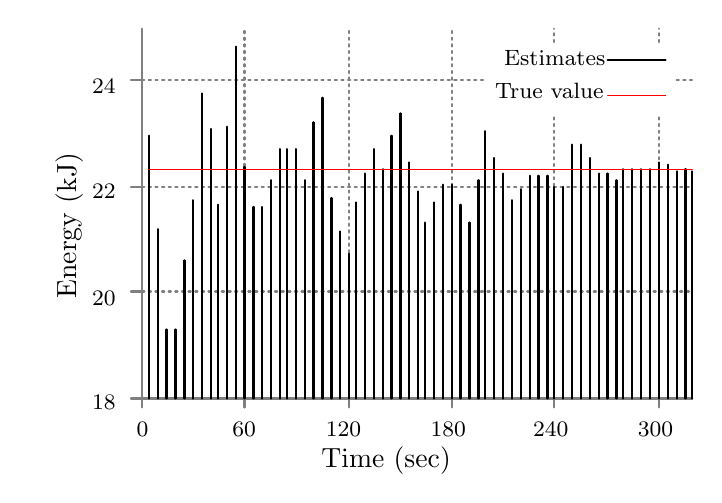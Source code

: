 
\definecolor{c808080}{RGB}{128,128,128}
\definecolor{cff0000}{RGB}{255,0,0}


\def \globalscale {1.0}
\begin{tikzpicture}[y=0.80pt, x=0.80pt, yscale=-\globalscale, xscale=\globalscale, inner sep=0pt, outer sep=0pt]
\begin{scope}[draw=black,line join=bevel,line cap=rect,even odd rule,line width=0.800pt]
  \begin{scope}[cm={{1.0,0.0,0.0,1.0,(0.0,0.0)}},draw=black,line join=bevel,line cap=rect,line width=0.800pt]
  \end{scope}
  \begin{scope}[cm={{1.006,0.0,0.0,1.006,(0.0,0.0)}},draw=black,line join=bevel,line cap=rect,line width=0.800pt]
  \end{scope}
  \begin{scope}[cm={{1.006,0.0,0.0,1.006,(0.0,0.0)}},draw=c808080,dash pattern=on 0.80pt off 1.60pt,line join=round,line cap=round,line width=0.800pt]
    \path[draw] (51.5,181.5) -- (298.5,181.5);



  \end{scope}
  \begin{scope}[cm={{1.006,0.0,0.0,1.006,(0.0,0.0)}},draw=c808080,line join=round,line cap=round,line width=0.800pt]
    \path[draw] (51.5,181.5) -- (46.5,181.5);



  \end{scope}
  \begin{scope}[cm={{1.006,0.0,0.0,1.006,(0.0,0.0)}},draw=black,line join=bevel,line cap=rect,line width=0.800pt]
  \end{scope}
  \begin{scope}[cm={{1.006,0.0,0.0,1.006,(29.181,187.666)}},draw=black,line join=bevel,line cap=rect,line width=0.800pt]
  \end{scope}
  \begin{scope}[cm={{1.006,0.0,0.0,1.006,(29.181,187.666)}},draw=black,line join=bevel,line cap=rect,line width=0.800pt]
  \end{scope}
  \begin{scope}[cm={{1.006,0.0,0.0,1.006,(29.181,187.666)}},draw=black,line join=bevel,line cap=rect,line width=0.800pt]
  \end{scope}
  \begin{scope}[cm={{1.006,0.0,0.0,1.006,(29.181,187.666)}},draw=black,line join=bevel,line cap=rect,line width=0.800pt]
  \end{scope}
  \begin{scope}[cm={{1.006,0.0,0.0,1.006,(29.181,187.666)}},draw=black,line join=bevel,line cap=rect,line width=0.800pt]
  \end{scope}
  \begin{scope}[cm={{1.006,0.0,0.0,1.006,(29.181,187.666)}},draw=c808080,line join=bevel,line cap=rect,line width=0.800pt]
    \path[fill=c808080] (0.0,0.0) node[above right] () {\footnotesize 18};



  \end{scope}
  \begin{scope}[cm={{1.006,0.0,0.0,1.006,(29.181,187.666)}},draw=black,line join=bevel,line cap=rect,line width=0.800pt]
  \end{scope}
  \begin{scope}[cm={{1.006,0.0,0.0,1.006,(0.0,0.0)}},draw=black,line join=bevel,line cap=rect,line width=0.800pt]
  \end{scope}
  \begin{scope}[cm={{1.006,0.0,0.0,1.006,(0.0,0.0)}},draw=c808080,dash pattern=on 0.80pt off 1.60pt,line join=round,line cap=round,line width=0.800pt]
    \path[draw] (51.5,133.5) -- (298.5,133.5);



  \end{scope}
  \begin{scope}[cm={{1.006,0.0,0.0,1.006,(0.0,0.0)}},draw=c808080,line join=round,line cap=round,line width=0.800pt]
    \path[draw] (51.5,133.5) -- (46.5,133.5);



  \end{scope}
  \begin{scope}[cm={{1.006,0.0,0.0,1.006,(0.0,0.0)}},draw=black,line join=bevel,line cap=rect,line width=0.800pt]
  \end{scope}
  \begin{scope}[cm={{1.006,0.0,0.0,1.006,(29.181,140.372)}},draw=black,line join=bevel,line cap=rect,line width=0.800pt]
  \end{scope}
  \begin{scope}[cm={{1.006,0.0,0.0,1.006,(29.181,140.372)}},draw=black,line join=bevel,line cap=rect,line width=0.800pt]
  \end{scope}
  \begin{scope}[cm={{1.006,0.0,0.0,1.006,(29.181,140.372)}},draw=black,line join=bevel,line cap=rect,line width=0.800pt]
  \end{scope}
  \begin{scope}[cm={{1.006,0.0,0.0,1.006,(29.181,140.372)}},draw=black,line join=bevel,line cap=rect,line width=0.800pt]
  \end{scope}
  \begin{scope}[cm={{1.006,0.0,0.0,1.006,(29.181,140.372)}},draw=black,line join=bevel,line cap=rect,line width=0.800pt]
  \end{scope}
  \begin{scope}[cm={{1.006,0.0,0.0,1.006,(29.181,140.372)}},draw=c808080,line join=bevel,line cap=rect,line width=0.800pt]
    \path[fill=c808080] (0.0,0.0) node[above right] () {\footnotesize 20};



  \end{scope}
  \begin{scope}[cm={{1.006,0.0,0.0,1.006,(29.181,140.372)}},draw=black,line join=bevel,line cap=rect,line width=0.800pt]
  \end{scope}
  \begin{scope}[cm={{1.006,0.0,0.0,1.006,(0.0,0.0)}},draw=black,line join=bevel,line cap=rect,line width=0.800pt]
  \end{scope}
  \begin{scope}[cm={{1.006,0.0,0.0,1.006,(0.0,0.0)}},draw=c808080,dash pattern=on 0.80pt off 1.60pt,line join=round,line cap=round,line width=0.800pt]
    \path[draw] (51.5,86.5) -- (298.5,86.5);



  \end{scope}
  \begin{scope}[cm={{1.006,0.0,0.0,1.006,(0.0,0.0)}},draw=c808080,line join=round,line cap=round,line width=0.800pt]
    \path[draw] (51.5,86.5) -- (46.5,86.5);



  \end{scope}
  \begin{scope}[cm={{1.006,0.0,0.0,1.006,(0.0,0.0)}},draw=black,line join=bevel,line cap=rect,line width=0.800pt]
  \end{scope}
  \begin{scope}[cm={{1.006,0.0,0.0,1.006,(29.181,92.072)}},draw=black,line join=bevel,line cap=rect,line width=0.800pt]
  \end{scope}
  \begin{scope}[cm={{1.006,0.0,0.0,1.006,(29.181,92.072)}},draw=black,line join=bevel,line cap=rect,line width=0.800pt]
  \end{scope}
  \begin{scope}[cm={{1.006,0.0,0.0,1.006,(29.181,92.072)}},draw=black,line join=bevel,line cap=rect,line width=0.800pt]
  \end{scope}
  \begin{scope}[cm={{1.006,0.0,0.0,1.006,(29.181,92.072)}},draw=black,line join=bevel,line cap=rect,line width=0.800pt]
  \end{scope}
  \begin{scope}[cm={{1.006,0.0,0.0,1.006,(29.181,92.072)}},draw=black,line join=bevel,line cap=rect,line width=0.800pt]
  \end{scope}
  \begin{scope}[cm={{1.006,0.0,0.0,1.006,(29.181,92.072)}},draw=c808080,line join=bevel,line cap=rect,line width=0.800pt]
    \path[fill=c808080] (0.0,0.0) node[above right] () {\footnotesize 22};



  \end{scope}
  \begin{scope}[cm={{1.006,0.0,0.0,1.006,(29.181,92.072)}},draw=black,line join=bevel,line cap=rect,line width=0.800pt]
  \end{scope}
  \begin{scope}[cm={{1.006,0.0,0.0,1.006,(0.0,0.0)}},draw=black,line join=bevel,line cap=rect,line width=0.800pt]
  \end{scope}
  \begin{scope}[cm={{1.006,0.0,0.0,1.006,(0.0,0.0)}},draw=c808080,dash pattern=on 0.80pt off 1.60pt,line join=round,line cap=round,line width=0.800pt]
    \path[draw] (51.5,38.5) -- (205.5,38.5);



    \path[draw] (291.5,38.5) -- (298.5,38.5);



  \end{scope}
  \begin{scope}[cm={{1.006,0.0,0.0,1.006,(0.0,0.0)}},draw=c808080,line join=round,line cap=round,line width=0.800pt]
    \path[draw] (51.5,38.5) -- (46.5,38.5);



  \end{scope}
  \begin{scope}[cm={{1.006,0.0,0.0,1.006,(0.0,0.0)}},draw=black,line join=bevel,line cap=rect,line width=0.800pt]
  \end{scope}
  \begin{scope}[cm={{1.006,0.0,0.0,1.006,(29.181,44.778)}},draw=black,line join=bevel,line cap=rect,line width=0.800pt]
  \end{scope}
  \begin{scope}[cm={{1.006,0.0,0.0,1.006,(29.181,44.778)}},draw=black,line join=bevel,line cap=rect,line width=0.800pt]
  \end{scope}
  \begin{scope}[cm={{1.006,0.0,0.0,1.006,(29.181,44.778)}},draw=black,line join=bevel,line cap=rect,line width=0.800pt]
  \end{scope}
  \begin{scope}[cm={{1.006,0.0,0.0,1.006,(29.181,44.778)}},draw=black,line join=bevel,line cap=rect,line width=0.800pt]
  \end{scope}
  \begin{scope}[cm={{1.006,0.0,0.0,1.006,(29.181,44.778)}},draw=black,line join=bevel,line cap=rect,line width=0.800pt]
  \end{scope}
  \begin{scope}[cm={{1.006,0.0,0.0,1.006,(29.181,44.778)}},draw=c808080,line join=bevel,line cap=rect,line width=0.800pt]
    \path[fill=c808080] (0.0,0.0) node[above right] () {\footnotesize 24};



  \end{scope}
  \begin{scope}[cm={{1.006,0.0,0.0,1.006,(29.181,44.778)}},draw=black,line join=bevel,line cap=rect,line width=0.800pt]
  \end{scope}
  \begin{scope}[cm={{1.006,0.0,0.0,1.006,(0.0,0.0)}},draw=black,line join=bevel,line cap=rect,line width=0.800pt]
  \end{scope}
  \begin{scope}[cm={{1.006,0.0,0.0,1.006,(0.0,0.0)}},draw=c808080,dash pattern=on 0.80pt off 1.60pt,line join=round,line cap=round,line width=0.800pt]
    \path[draw] (51.5,181.5) -- (51.5,15.5);



  \end{scope}
  \begin{scope}[cm={{1.006,0.0,0.0,1.006,(0.0,0.0)}},draw=c808080,line join=round,line cap=round,line width=0.800pt]
    \path[draw] (51.5,181.5) -- (51.5,185.5);



  \end{scope}
  \begin{scope}[cm={{1.006,0.0,0.0,1.006,(0.0,0.0)}},draw=black,line join=bevel,line cap=rect,line width=0.800pt]
  \end{scope}
  \begin{scope}[cm={{1.006,0.0,0.0,1.006,(49.306,199.741)}},draw=black,line join=bevel,line cap=rect,line width=0.800pt]
  \end{scope}
  \begin{scope}[cm={{1.006,0.0,0.0,1.006,(49.306,199.741)}},draw=black,line join=bevel,line cap=rect,line width=0.800pt]
  \end{scope}
  \begin{scope}[cm={{1.006,0.0,0.0,1.006,(49.306,199.741)}},draw=black,line join=bevel,line cap=rect,line width=0.800pt]
  \end{scope}
  \begin{scope}[cm={{1.006,0.0,0.0,1.006,(49.306,199.741)}},draw=black,line join=bevel,line cap=rect,line width=0.800pt]
  \end{scope}
  \begin{scope}[cm={{1.006,0.0,0.0,1.006,(49.306,199.741)}},draw=black,line join=bevel,line cap=rect,line width=0.800pt]
  \end{scope}
  \begin{scope}[cm={{1.006,0.0,0.0,1.006,(49.306,199.741)}},draw=c808080,line join=bevel,line cap=rect,line width=0.800pt]
    \path[fill=c808080] (0.0,0.0) node[above right] () {\footnotesize 0};



  \end{scope}
  \begin{scope}[cm={{1.006,0.0,0.0,1.006,(49.306,199.741)}},draw=black,line join=bevel,line cap=rect,line width=0.800pt]
  \end{scope}
  \begin{scope}[cm={{1.006,0.0,0.0,1.006,(0.0,0.0)}},draw=black,line join=bevel,line cap=rect,line width=0.800pt]
  \end{scope}
  \begin{scope}[cm={{1.006,0.0,0.0,1.006,(0.0,0.0)}},draw=c808080,dash pattern=on 0.80pt off 1.60pt,line join=round,line cap=round,line width=0.800pt]
    \path[draw] (97.5,181.5) -- (97.5,15.5);



  \end{scope}
  \begin{scope}[cm={{1.006,0.0,0.0,1.006,(0.0,0.0)}},draw=c808080,line join=round,line cap=round,line width=0.800pt]
    \path[draw] (97.5,181.5) -- (97.5,185.5);



  \end{scope}
  \begin{scope}[cm={{1.006,0.0,0.0,1.006,(0.0,0.0)}},draw=black,line join=bevel,line cap=rect,line width=0.800pt]
  \end{scope}
  \begin{scope}[cm={{1.006,0.0,0.0,1.006,(92.575,199.741)}},draw=black,line join=bevel,line cap=rect,line width=0.800pt]
  \end{scope}
  \begin{scope}[cm={{1.006,0.0,0.0,1.006,(92.575,199.741)}},draw=black,line join=bevel,line cap=rect,line width=0.800pt]
  \end{scope}
  \begin{scope}[cm={{1.006,0.0,0.0,1.006,(92.575,199.741)}},draw=black,line join=bevel,line cap=rect,line width=0.800pt]
  \end{scope}
  \begin{scope}[cm={{1.006,0.0,0.0,1.006,(92.575,199.741)}},draw=black,line join=bevel,line cap=rect,line width=0.800pt]
  \end{scope}
  \begin{scope}[cm={{1.006,0.0,0.0,1.006,(92.575,199.741)}},draw=black,line join=bevel,line cap=rect,line width=0.800pt]
  \end{scope}
  \begin{scope}[cm={{1.006,0.0,0.0,1.006,(92.575,199.741)}},draw=c808080,line join=bevel,line cap=rect,line width=0.800pt]
    \path[fill=c808080] (0.0,0.0) node[above right] () {\footnotesize 60};



  \end{scope}
  \begin{scope}[cm={{1.006,0.0,0.0,1.006,(92.575,199.741)}},draw=black,line join=bevel,line cap=rect,line width=0.800pt]
  \end{scope}
  \begin{scope}[cm={{1.006,0.0,0.0,1.006,(0.0,0.0)}},draw=black,line join=bevel,line cap=rect,line width=0.800pt]
  \end{scope}
  \begin{scope}[cm={{1.006,0.0,0.0,1.006,(0.0,0.0)}},draw=c808080,dash pattern=on 0.80pt off 1.60pt,line join=round,line cap=round,line width=0.800pt]
    \path[draw] (144.5,181.5) -- (144.5,15.5);



  \end{scope}
  \begin{scope}[cm={{1.006,0.0,0.0,1.006,(0.0,0.0)}},draw=c808080,line join=round,line cap=round,line width=0.800pt]
    \path[draw] (144.5,181.5) -- (144.5,185.5);



  \end{scope}
  \begin{scope}[cm={{1.006,0.0,0.0,1.006,(0.0,0.0)}},draw=black,line join=bevel,line cap=rect,line width=0.800pt]
  \end{scope}
  \begin{scope}[cm={{1.006,0.0,0.0,1.006,(134.838,199.741)}},draw=black,line join=bevel,line cap=rect,line width=0.800pt]
  \end{scope}
  \begin{scope}[cm={{1.006,0.0,0.0,1.006,(134.838,199.741)}},draw=black,line join=bevel,line cap=rect,line width=0.800pt]
  \end{scope}
  \begin{scope}[cm={{1.006,0.0,0.0,1.006,(134.838,199.741)}},draw=black,line join=bevel,line cap=rect,line width=0.800pt]
  \end{scope}
  \begin{scope}[cm={{1.006,0.0,0.0,1.006,(134.838,199.741)}},draw=black,line join=bevel,line cap=rect,line width=0.800pt]
  \end{scope}
  \begin{scope}[cm={{1.006,0.0,0.0,1.006,(134.838,199.741)}},draw=black,line join=bevel,line cap=rect,line width=0.800pt]
  \end{scope}
  \begin{scope}[cm={{1.006,0.0,0.0,1.006,(134.838,199.741)}},draw=c808080,line join=bevel,line cap=rect,line width=0.800pt]
    \path[fill=c808080] (0.0,0.0) node[above right] () {\footnotesize 120};



  \end{scope}
  \begin{scope}[cm={{1.006,0.0,0.0,1.006,(134.838,199.741)}},draw=black,line join=bevel,line cap=rect,line width=0.800pt]
  \end{scope}
  \begin{scope}[cm={{1.006,0.0,0.0,1.006,(0.0,0.0)}},draw=black,line join=bevel,line cap=rect,line width=0.800pt]
  \end{scope}
  \begin{scope}[cm={{1.006,0.0,0.0,1.006,(0.0,0.0)}},draw=c808080,dash pattern=on 0.80pt off 1.60pt,line join=round,line cap=round,line width=0.800pt]
    \path[draw] (190.5,181.5) -- (190.5,15.5);



  \end{scope}
  \begin{scope}[cm={{1.006,0.0,0.0,1.006,(0.0,0.0)}},draw=c808080,line join=round,line cap=round,line width=0.800pt]
    \path[draw] (190.5,181.5) -- (190.5,185.5);



  \end{scope}
  \begin{scope}[cm={{1.006,0.0,0.0,1.006,(0.0,0.0)}},draw=black,line join=bevel,line cap=rect,line width=0.800pt]
  \end{scope}
  \begin{scope}[cm={{1.006,0.0,0.0,1.006,(182.131,199.741)}},draw=black,line join=bevel,line cap=rect,line width=0.800pt]
  \end{scope}
  \begin{scope}[cm={{1.006,0.0,0.0,1.006,(182.131,199.741)}},draw=black,line join=bevel,line cap=rect,line width=0.800pt]
  \end{scope}
  \begin{scope}[cm={{1.006,0.0,0.0,1.006,(182.131,199.741)}},draw=black,line join=bevel,line cap=rect,line width=0.800pt]
  \end{scope}
  \begin{scope}[cm={{1.006,0.0,0.0,1.006,(182.131,199.741)}},draw=black,line join=bevel,line cap=rect,line width=0.800pt]
  \end{scope}
  \begin{scope}[cm={{1.006,0.0,0.0,1.006,(182.131,199.741)}},draw=black,line join=bevel,line cap=rect,line width=0.800pt]
  \end{scope}
  \begin{scope}[cm={{1.006,0.0,0.0,1.006,(182.131,199.741)}},draw=c808080,line join=bevel,line cap=rect,line width=0.800pt]
    \path[fill=c808080] (0.0,0.0) node[above right] () {\footnotesize 180};



  \end{scope}
  \begin{scope}[cm={{1.006,0.0,0.0,1.006,(182.131,199.741)}},draw=black,line join=bevel,line cap=rect,line width=0.800pt]
  \end{scope}
  \begin{scope}[cm={{1.006,0.0,0.0,1.006,(0.0,0.0)}},draw=black,line join=bevel,line cap=rect,line width=0.800pt]
  \end{scope}
  \begin{scope}[cm={{1.006,0.0,0.0,1.006,(0.0,0.0)}},draw=c808080,dash pattern=on 0.80pt off 1.60pt,line join=round,line cap=round,line width=0.800pt]
    \path[draw] (236.5,181.5) -- (236.5,53.5);



    \path[draw] (236.5,21.5) -- (236.5,15.5);



  \end{scope}
  \begin{scope}[cm={{1.006,0.0,0.0,1.006,(0.0,0.0)}},draw=c808080,line join=round,line cap=round,line width=0.800pt]
    \path[draw] (236.5,181.5) -- (236.5,185.5);



  \end{scope}
  \begin{scope}[cm={{1.006,0.0,0.0,1.006,(0.0,0.0)}},draw=black,line join=bevel,line cap=rect,line width=0.800pt]
  \end{scope}
  \begin{scope}[cm={{1.006,0.0,0.0,1.006,(228.419,199.741)}},draw=black,line join=bevel,line cap=rect,line width=0.800pt]
  \end{scope}
  \begin{scope}[cm={{1.006,0.0,0.0,1.006,(228.419,199.741)}},draw=black,line join=bevel,line cap=rect,line width=0.800pt]
  \end{scope}
  \begin{scope}[cm={{1.006,0.0,0.0,1.006,(228.419,199.741)}},draw=black,line join=bevel,line cap=rect,line width=0.800pt]
  \end{scope}
  \begin{scope}[cm={{1.006,0.0,0.0,1.006,(228.419,199.741)}},draw=black,line join=bevel,line cap=rect,line width=0.800pt]
  \end{scope}
  \begin{scope}[cm={{1.006,0.0,0.0,1.006,(228.419,199.741)}},draw=black,line join=bevel,line cap=rect,line width=0.800pt]
  \end{scope}
  \begin{scope}[cm={{1.006,0.0,0.0,1.006,(228.419,199.741)}},draw=c808080,line join=bevel,line cap=rect,line width=0.800pt]
    \path[fill=c808080] (0.0,0.0) node[above right] () {\footnotesize 240};



  \end{scope}
  \begin{scope}[cm={{1.006,0.0,0.0,1.006,(228.419,199.741)}},draw=black,line join=bevel,line cap=rect,line width=0.800pt]
  \end{scope}
  \begin{scope}[cm={{1.006,0.0,0.0,1.006,(0.0,0.0)}},draw=black,line join=bevel,line cap=rect,line width=0.800pt]
  \end{scope}
  \begin{scope}[cm={{1.006,0.0,0.0,1.006,(0.0,0.0)}},draw=c808080,dash pattern=on 0.80pt off 1.60pt,line join=round,line cap=round,line width=0.800pt]
    \path[draw] (283.5,181.5) -- (283.5,53.5);



    \path[draw] (283.5,21.5) -- (283.5,15.5);



  \end{scope}
  \begin{scope}[cm={{1.006,0.0,0.0,1.006,(0.0,0.0)}},draw=c808080,line join=round,line cap=round,line width=0.800pt]
    \path[draw] (283.5,181.5) -- (283.5,185.5);



  \end{scope}
  \begin{scope}[cm={{1.006,0.0,0.0,1.006,(0.0,0.0)}},draw=black,line join=bevel,line cap=rect,line width=0.800pt]
  \end{scope}
  \begin{scope}[cm={{1.006,0.0,0.0,1.006,(275.713,199.741)}},draw=black,line join=bevel,line cap=rect,line width=0.800pt]
  \end{scope}
  \begin{scope}[cm={{1.006,0.0,0.0,1.006,(275.713,199.741)}},draw=black,line join=bevel,line cap=rect,line width=0.800pt]
  \end{scope}
  \begin{scope}[cm={{1.006,0.0,0.0,1.006,(275.713,199.741)}},draw=black,line join=bevel,line cap=rect,line width=0.800pt]
  \end{scope}
  \begin{scope}[cm={{1.006,0.0,0.0,1.006,(275.713,199.741)}},draw=black,line join=bevel,line cap=rect,line width=0.800pt]
  \end{scope}
  \begin{scope}[cm={{1.006,0.0,0.0,1.006,(275.713,199.741)}},draw=black,line join=bevel,line cap=rect,line width=0.800pt]
  \end{scope}
  \begin{scope}[cm={{1.006,0.0,0.0,1.006,(275.713,199.741)}},draw=c808080,line join=bevel,line cap=rect,line width=0.800pt]
    \path[fill=c808080] (0.0,0.0) node[above right] () {\footnotesize 300};



  \end{scope}
  \begin{scope}[cm={{1.006,0.0,0.0,1.006,(275.713,199.741)}},draw=black,line join=bevel,line cap=rect,line width=0.800pt]
  \end{scope}
  \begin{scope}[cm={{1.006,0.0,0.0,1.006,(0.0,0.0)}},draw=black,line join=bevel,line cap=rect,line width=0.800pt]
  \end{scope}
  \begin{scope}[cm={{1.006,0.0,0.0,1.006,(0.0,0.0)}},draw=c808080,line join=round,line cap=round,line width=0.800pt]
    \path[draw] (51.5,15.5) -- (51.5,181.5) -- (298.5,181.5);



  \end{scope}
  \begin{scope}[cm={{1.006,0.0,0.0,1.006,(0.0,0.0)}},draw=black,line join=bevel,line cap=rect,line width=0.800pt]
  \end{scope}
  \begin{scope}[cm={{0.0,-1.006,1.006,0.0,(19.622,137.353)}},draw=black,line join=bevel,line cap=rect,line width=0.800pt]
  \end{scope}
  \begin{scope}[cm={{0.0,-1.006,1.006,0.0,(19.622,137.353)}},draw=black,line join=bevel,line cap=rect,line width=0.800pt]
  \end{scope}
  \begin{scope}[cm={{0.0,-1.006,1.006,0.0,(19.622,137.353)}},draw=black,line join=bevel,line cap=rect,line width=0.800pt]
  \end{scope}
  \begin{scope}[cm={{0.0,-1.006,1.006,0.0,(19.622,137.353)}},draw=black,line join=bevel,line cap=rect,line width=0.800pt]
  \end{scope}
  \begin{scope}[cm={{0.0,-1.006,1.006,0.0,(19.622,137.353)}},draw=black,line join=bevel,line cap=rect,line width=0.800pt]
  \end{scope}
  \begin{scope}[cm={{0.0,-1.006,1.006,0.0,(12.622,137.353)}},draw=black,line join=bevel,line cap=rect,line width=0.800pt]
    \path[fill=black] (0.0,0.0) node[above right] () {\rotatebox{90}{Energy (kJ)}};



  \end{scope}
  \begin{scope}[cm={{0.0,-1.006,1.006,0.0,(19.622,137.353)}},draw=black,line join=bevel,line cap=rect,line width=0.800pt]
  \end{scope}
  \begin{scope}[cm={{1.006,0.0,0.0,1.006,(132.825,216.847)}},draw=black,line join=bevel,line cap=rect,line width=0.800pt]
  \end{scope}
  \begin{scope}[cm={{1.006,0.0,0.0,1.006,(132.825,216.847)}},draw=black,line join=bevel,line cap=rect,line width=0.800pt]
  \end{scope}
  \begin{scope}[cm={{1.006,0.0,0.0,1.006,(132.825,216.847)}},draw=black,line join=bevel,line cap=rect,line width=0.800pt]
  \end{scope}
  \begin{scope}[cm={{1.006,0.0,0.0,1.006,(132.825,216.847)}},draw=black,line join=bevel,line cap=rect,line width=0.800pt]
  \end{scope}
  \begin{scope}[cm={{1.006,0.0,0.0,1.006,(132.825,216.847)}},draw=black,line join=bevel,line cap=rect,line width=0.800pt]
  \end{scope}
  \begin{scope}[cm={{1.006,0.0,0.0,1.006,(132.825,216.847)}},draw=black,line join=bevel,line cap=rect,line width=0.800pt]
    \path[fill=black] (0.0,0.0) node[above right] () {Time (sec)};



  \end{scope}
  \begin{scope}[cm={{1.006,0.0,0.0,1.006,(132.825,216.847)}},draw=black,line join=bevel,line cap=rect,line width=0.800pt]
  \end{scope}
  \begin{scope}[cm={{1.006,0.0,0.0,1.006,(214.331,33.206)}},draw=black,line join=bevel,line cap=rect,line width=0.800pt]
  \end{scope}
  \begin{scope}[cm={{1.006,0.0,0.0,1.006,(214.331,33.206)}},draw=black,line join=bevel,line cap=rect,line width=0.800pt]
  \end{scope}
  \begin{scope}[cm={{1.006,0.0,0.0,1.006,(214.331,33.206)}},draw=black,line join=bevel,line cap=rect,line width=0.800pt]
  \end{scope}
  \begin{scope}[cm={{1.006,0.0,0.0,1.006,(214.331,33.206)}},draw=black,line join=bevel,line cap=rect,line width=0.800pt]
  \end{scope}
  \begin{scope}[cm={{1.006,0.0,0.0,1.006,(214.331,33.206)}},draw=black,line join=bevel,line cap=rect,line width=0.800pt]
  \end{scope}
  \begin{scope}[cm={{1.006,0.0,0.0,1.006,(215.331,32.206)}},draw=black,line join=bevel,line cap=rect,line width=0.800pt]
    \path[fill=black] (0.0,0.0) node[above right] () {\footnotesize Estimates};



  \end{scope}
  \begin{scope}[cm={{1.006,0.0,0.0,1.006,(214.331,33.206)}},draw=black,line join=bevel,line cap=rect,line width=0.800pt]
  \end{scope}
  \begin{scope}[cm={{1.006,0.0,0.0,1.006,(0.0,0.0)}},draw=black,line join=bevel,line cap=rect,line width=0.800pt]
  \end{scope}
  \begin{scope}[cm={{1.006,0.0,0.0,1.006,(0.0,0.0)}},draw=black,line join=round,line cap=round,line width=0.800pt]
    \path[draw,even odd rule] (260.5,29.5) -- (286.5,29.5);



  \end{scope}
  \begin{scope}[cm={{1.006,0.0,0.0,1.006,(0.0,0.0)}},draw=black,line join=bevel,line cap=rect,line width=0.800pt]
  \end{scope}
  \begin{scope}[cm={{1.006,0.0,0.0,1.006,(0.0,0.0)}},draw=black,line join=bevel,line cap=rect,line width=0.800pt]
  \end{scope}
  \begin{scope}[cm={{1.006,0.0,0.0,1.006,(0.0,0.0)}},draw=black,line join=bevel,line cap=rect,line width=0.800pt]
  \end{scope}
  \begin{scope}[cm={{1.006,0.0,0.0,1.006,(0.0,0.0)}},draw=black,line join=bevel,line cap=rect,line width=0.800pt]
  \end{scope}
  \begin{scope}[cm={{1.006,0.0,0.0,1.006,(0.0,0.0)}},draw=black,line join=round,line cap=round,line width=0.800pt]
    \path[draw] (54.5,181.5) -- (54.5,63.5);



    \path[draw] (58.5,181.5) -- (58.5,105.5);



    \path[draw] (62.5,181.5) -- (62.5,150.5);



    \path[draw] (66.5,181.5) -- (66.5,150.5);



    \path[draw] (70.5,181.5) -- (70.5,119.5);



    \path[draw] (74.5,181.5) -- (74.5,92.5);



    \path[draw] (78.5,181.5) -- (78.5,44.5);



    \path[draw] (82.5,181.5) -- (82.5,60.5);



    \path[draw] (85.5,181.5) -- (85.5,94.5);



    \path[draw] (89.5,181.5) -- (89.5,59.5);



    \path[draw] (93.5,181.5) -- (93.5,23.5);



    \path[draw] (97.5,181.5) -- (97.5,77.5);



    \path[draw] (101.5,181.5) -- (101.5,95.5);



    \path[draw] (105.5,181.5) -- (105.5,95.5);



    \path[draw] (109.5,181.5) -- (109.5,83.5);



    \path[draw] (113.5,181.5) -- (113.5,69.5);



    \path[draw] (116.5,181.5) -- (116.5,69.5);



    \path[draw] (120.5,181.5) -- (120.5,69.5);



    \path[draw] (124.5,181.5) -- (124.5,83.5);



    \path[draw] (128.5,181.5) -- (128.5,57.5);



    \path[draw] (132.5,181.5) -- (132.5,46.5);



    \path[draw] (136.5,181.5) -- (136.5,91.5);



    \path[draw] (140.5,181.5) -- (140.5,106.5);



    \path[draw] (144.5,181.5) -- (144.5,116.5);



    \path[draw] (147.5,181.5) -- (147.5,93.5);



    \path[draw] (151.5,181.5) -- (151.5,80.5);



    \path[draw] (155.5,181.5) -- (155.5,69.5);



    \path[draw] (159.5,181.5) -- (159.5,78.5);



    \path[draw] (163.5,181.5) -- (163.5,63.5);



    \path[draw] (167.5,181.5) -- (167.5,53.5);



    \path[draw] (171.5,181.5) -- (171.5,75.5);



    \path[draw] (175.5,181.5) -- (175.5,88.5);



    \path[draw] (178.5,181.5) -- (178.5,102.5);



    \path[draw] (182.5,181.5) -- (182.5,93.5);



    \path[draw] (186.5,181.5) -- (186.5,85.5);



    \path[draw] (190.5,181.5) -- (190.5,85.5);



    \path[draw] (194.5,181.5) -- (194.5,94.5);



    \path[draw] (198.5,181.5) -- (198.5,102.5);



    \path[draw] (202.5,181.5) -- (202.5,83.5);



    \path[draw] (205.5,181.5) -- (205.5,61.5);



    \path[draw] (209.5,181.5) -- (209.5,73.5);



    \path[draw] (213.5,181.5) -- (213.5,80.5);



    \path[draw] (217.5,181.5) -- (217.5,92.5);



    \path[draw] (221.5,181.5) -- (221.5,87.5);



    \path[draw] (225.5,181.5) -- (225.5,81.5);



    \path[draw] (229.5,181.5) -- (229.5,81.5);



    \path[draw] (233.5,181.5) -- (233.5,81.5);



    \path[draw] (236.5,181.5) -- (236.5,86.5);



    \path[draw] (240.5,181.5) -- (240.5,86.5);



    \path[draw] (244.5,181.5) -- (244.5,67.5);



    \path[draw] (248.5,181.5) -- (248.5,67.5);



    \path[draw] (252.5,181.5) -- (252.5,73.5);



    \path[draw] (256.5,181.5) -- (256.5,80.5);



    \path[draw] (260.5,181.5) -- (260.5,80.5);



    \path[draw] (264.5,181.5) -- (264.5,83.5);



    \path[draw] (267.5,181.5) -- (267.5,78.5);



    \path[draw] (271.5,181.5) -- (271.5,78.5);



    \path[draw] (275.5,181.5) -- (275.5,78.5);



    \path[draw] (279.5,181.5) -- (279.5,78.5);



    \path[draw] (283.5,181.5) -- (283.5,75.5);



    \path[draw] (287.5,181.5) -- (287.5,76.5);



    \path[draw] (291.5,181.5) -- (291.5,79.5);



    \path[draw] (295.5,181.5) -- (295.5,78.5);



    \path[draw] (298.5,181.5) -- (298.5,79.5);



  \end{scope}
  \begin{scope}[cm={{1.006,0.0,0.0,1.006,(0.0,0.0)}},draw=black,line join=bevel,line cap=rect,line width=0.800pt]
  \end{scope}
  \begin{scope}[cm={{1.006,0.0,0.0,1.006,(207.288,49.306)}},draw=black,line join=bevel,line cap=rect,line width=0.800pt]
  \end{scope}
  \begin{scope}[cm={{1.006,0.0,0.0,1.006,(207.288,49.306)}},draw=black,line join=bevel,line cap=rect,line width=0.800pt]
  \end{scope}
  \begin{scope}[cm={{1.006,0.0,0.0,1.006,(207.288,49.306)}},draw=black,line join=bevel,line cap=rect,line width=0.800pt]
  \end{scope}
  \begin{scope}[cm={{1.006,0.0,0.0,1.006,(207.288,49.306)}},draw=black,line join=bevel,line cap=rect,line width=0.800pt]
  \end{scope}
  \begin{scope}[cm={{1.006,0.0,0.0,1.006,(207.288,49.306)}},draw=black,line join=bevel,line cap=rect,line width=0.800pt]
  \end{scope}
  \begin{scope}[cm={{1.006,0.0,0.0,1.006,(211.288,47.306)}},draw=black,line join=bevel,line cap=rect,line width=0.800pt]
    \path[fill=black] (0.0,0.0) node[above right] () {\footnotesize True value};



  \end{scope}
  \begin{scope}[cm={{1.006,0.0,0.0,1.006,(207.288,49.306)}},draw=black,line join=bevel,line cap=rect,line width=0.800pt]
  \end{scope}
  \begin{scope}[cm={{1.006,0.0,0.0,1.006,(0.0,0.0)}},draw=black,line join=bevel,line cap=rect,line width=0.800pt]
  \end{scope}
  \begin{scope}[cm={{1.006,0.0,0.0,1.006,(0.0,0.0)}},draw=cff0000,line join=round,line cap=round,line width=0.400pt]
    \path[draw,even odd rule] (260.5,45.5) -- (286.5,45.5);



  \end{scope}
  \begin{scope}[cm={{1.006,0.0,0.0,1.006,(0.0,0.0)}},draw=black,line join=bevel,line cap=rect,line width=0.800pt]
  \end{scope}
  \begin{scope}[cm={{1.006,0.0,0.0,1.006,(0.0,0.0)}},draw=black,line join=bevel,line cap=rect,line width=0.800pt]
  \end{scope}
  \begin{scope}[cm={{1.006,0.0,0.0,1.006,(0.0,0.0)}},draw=black,line join=bevel,line cap=rect,line width=0.800pt]
  \end{scope}
  \begin{scope}[cm={{1.006,0.0,0.0,1.006,(0.0,0.0)}},draw=black,line join=bevel,line cap=rect,line width=0.800pt]
  \end{scope}
  \begin{scope}[cm={{1.006,0.0,0.0,1.006,(0.0,0.0)}},draw=cff0000,line join=round,line cap=round,line width=0.400pt]
    \path[draw] (54.5,78.5) -- (54.5,78.5) -- (58.5,78.5) -- (62.5,78.5) -- (66.5,78.5) -- (70.5,78.5) -- (74.5,78.5) -- (78.5,78.5) -- (82.5,78.5) -- (85.5,78.5) -- (89.5,78.5) -- (93.5,78.5) -- (97.5,78.5) -- (101.5,78.5) -- (105.5,78.5) -- (109.5,78.5) -- (113.5,78.5) -- (116.5,78.5) -- (120.5,78.5) -- (124.5,78.5) -- (128.5,78.5) -- (132.5,78.5) -- (136.5,78.5) -- (140.5,78.5) -- (144.5,78.5) -- (147.5,78.5) -- (151.5,78.5) -- (155.5,78.5) -- (159.5,78.5) -- (163.5,78.5) -- (167.5,78.5) -- (171.5,78.5) -- (175.5,78.5) -- (178.5,78.5) -- (182.5,78.5) -- (186.5,78.5) -- (190.5,78.5) -- (194.5,78.5) -- (198.5,78.5) -- (202.5,78.5) -- (205.5,78.5) -- (209.5,78.5) -- (213.5,78.5) -- (217.5,78.5) -- (221.5,78.5) -- (225.5,78.5) -- (229.5,78.5) -- (233.5,78.5) -- (236.5,78.5) -- (240.5,78.5) -- (244.5,78.5) -- (248.5,78.5) -- (252.5,78.5) -- (256.5,78.5) -- (260.5,78.5) -- (264.5,78.5) -- (267.5,78.5) -- (271.5,78.5) -- (275.5,78.5) -- (279.5,78.5) -- (283.5,78.5) -- (287.5,78.5) -- (291.5,78.5) -- (295.5,78.5) -- (298.5,78.5);



  \end{scope}
  \begin{scope}[cm={{1.006,0.0,0.0,1.006,(0.0,0.0)}},draw=black,line join=bevel,line cap=rect,line width=0.800pt]
  \end{scope}
  \begin{scope}[cm={{1.0,0.0,0.0,1.0,(0.0,0.0)}},draw=black,line join=bevel,line cap=rect,line width=0.800pt]
  \end{scope}
\end{scope}

\end{tikzpicture}

